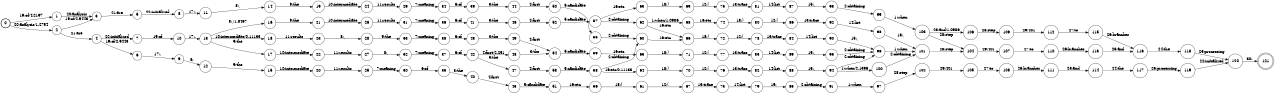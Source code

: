 digraph FST {
rankdir = LR;
size = "8.5,11";
label = "";
center = 1;
orientation = Portrait;
ranksep = "0.4";
nodesep = "0.25";
0 [label = "0", shape = circle, style = bold, fontsize = 14]
	0 -> 1 [label = "19:of/4.2197", fontsize = 14];
	0 -> 2 [label = "20:analysis/1.2754", fontsize = 14];
1 [label = "1", shape = circle, style = solid, fontsize = 14]
	1 -> 3 [label = "20:analysis", fontsize = 14];
2 [label = "2", shape = circle, style = solid, fontsize = 14]
	2 -> 3 [label = "19:of/2.9443", fontsize = 14];
	2 -> 4 [label = "21:are", fontsize = 14];
3 [label = "3", shape = circle, style = solid, fontsize = 14]
	3 -> 5 [label = "21:are", fontsize = 14];
4 [label = "4", shape = circle, style = solid, fontsize = 14]
	4 -> 6 [label = "19:of/2.9443", fontsize = 14];
	4 -> 7 [label = "22:initialized", fontsize = 14];
5 [label = "5", shape = circle, style = solid, fontsize = 14]
	5 -> 8 [label = "22:initialized", fontsize = 14];
6 [label = "6", shape = circle, style = solid, fontsize = 14]
	6 -> 9 [label = "17:.", fontsize = 14];
7 [label = "7", shape = circle, style = solid, fontsize = 14]
	7 -> 10 [label = "19:of", fontsize = 14];
8 [label = "8", shape = circle, style = solid, fontsize = 14]
	8 -> 11 [label = "17:.", fontsize = 14];
9 [label = "9", shape = circle, style = solid, fontsize = 14]
	9 -> 12 [label = "8:,", fontsize = 14];
10 [label = "10", shape = circle, style = solid, fontsize = 14]
	10 -> 13 [label = "17:.", fontsize = 14];
11 [label = "11", shape = circle, style = solid, fontsize = 14]
	11 -> 14 [label = "8:,", fontsize = 14];
12 [label = "12", shape = circle, style = solid, fontsize = 14]
	12 -> 15 [label = "9:the", fontsize = 14];
13 [label = "13", shape = circle, style = solid, fontsize = 14]
	13 -> 16 [label = "8:,/1.8457", fontsize = 14];
	13 -> 17 [label = "9:the", fontsize = 14];
	13 -> 18 [label = "10:intermediate/0.11133", fontsize = 14];
14 [label = "14", shape = circle, style = solid, fontsize = 14]
	14 -> 19 [label = "9:the", fontsize = 14];
15 [label = "15", shape = circle, style = solid, fontsize = 14]
	15 -> 20 [label = "10:intermediate", fontsize = 14];
16 [label = "16", shape = circle, style = solid, fontsize = 14]
	16 -> 21 [label = "9:the", fontsize = 14];
17 [label = "17", shape = circle, style = solid, fontsize = 14]
	17 -> 22 [label = "10:intermediate", fontsize = 14];
18 [label = "18", shape = circle, style = solid, fontsize = 14]
	18 -> 23 [label = "11:results", fontsize = 14];
19 [label = "19", shape = circle, style = solid, fontsize = 14]
	19 -> 24 [label = "10:intermediate", fontsize = 14];
20 [label = "20", shape = circle, style = solid, fontsize = 14]
	20 -> 25 [label = "11:results", fontsize = 14];
21 [label = "21", shape = circle, style = solid, fontsize = 14]
	21 -> 26 [label = "10:intermediate", fontsize = 14];
22 [label = "22", shape = circle, style = solid, fontsize = 14]
	22 -> 27 [label = "11:results", fontsize = 14];
23 [label = "23", shape = circle, style = solid, fontsize = 14]
	23 -> 28 [label = "8:,", fontsize = 14];
24 [label = "24", shape = circle, style = solid, fontsize = 14]
	24 -> 29 [label = "11:results", fontsize = 14];
25 [label = "25", shape = circle, style = solid, fontsize = 14]
	25 -> 30 [label = "7:meaning", fontsize = 14];
26 [label = "26", shape = circle, style = solid, fontsize = 14]
	26 -> 31 [label = "11:results", fontsize = 14];
27 [label = "27", shape = circle, style = solid, fontsize = 14]
	27 -> 32 [label = "8:,", fontsize = 14];
28 [label = "28", shape = circle, style = solid, fontsize = 14]
	28 -> 33 [label = "9:the", fontsize = 14];
29 [label = "29", shape = circle, style = solid, fontsize = 14]
	29 -> 34 [label = "7:meaning", fontsize = 14];
30 [label = "30", shape = circle, style = solid, fontsize = 14]
	30 -> 35 [label = "6:of", fontsize = 14];
31 [label = "31", shape = circle, style = solid, fontsize = 14]
	31 -> 36 [label = "7:meaning", fontsize = 14];
32 [label = "32", shape = circle, style = solid, fontsize = 14]
	32 -> 37 [label = "7:meaning", fontsize = 14];
33 [label = "33", shape = circle, style = solid, fontsize = 14]
	33 -> 38 [label = "7:meaning", fontsize = 14];
34 [label = "34", shape = circle, style = solid, fontsize = 14]
	34 -> 39 [label = "6:of", fontsize = 14];
35 [label = "35", shape = circle, style = solid, fontsize = 14]
	35 -> 40 [label = "3:the", fontsize = 14];
36 [label = "36", shape = circle, style = solid, fontsize = 14]
	36 -> 41 [label = "6:of", fontsize = 14];
37 [label = "37", shape = circle, style = solid, fontsize = 14]
	37 -> 42 [label = "6:of", fontsize = 14];
38 [label = "38", shape = circle, style = solid, fontsize = 14]
	38 -> 43 [label = "6:of", fontsize = 14];
39 [label = "39", shape = circle, style = solid, fontsize = 14]
	39 -> 44 [label = "3:the", fontsize = 14];
40 [label = "40", shape = circle, style = solid, fontsize = 14]
	40 -> 45 [label = "4:first", fontsize = 14];
41 [label = "41", shape = circle, style = solid, fontsize = 14]
	41 -> 46 [label = "3:the", fontsize = 14];
42 [label = "42", shape = circle, style = solid, fontsize = 14]
	42 -> 48 [label = "4:first/2.251", fontsize = 14];
	42 -> 47 [label = "3:the", fontsize = 14];
43 [label = "43", shape = circle, style = solid, fontsize = 14]
	43 -> 49 [label = "3:the", fontsize = 14];
44 [label = "44", shape = circle, style = solid, fontsize = 14]
	44 -> 50 [label = "4:first", fontsize = 14];
45 [label = "45", shape = circle, style = solid, fontsize = 14]
	45 -> 51 [label = "5:candidate", fontsize = 14];
46 [label = "46", shape = circle, style = solid, fontsize = 14]
	46 -> 52 [label = "4:first", fontsize = 14];
47 [label = "47", shape = circle, style = solid, fontsize = 14]
	47 -> 53 [label = "4:first", fontsize = 14];
48 [label = "48", shape = circle, style = solid, fontsize = 14]
	48 -> 54 [label = "3:the", fontsize = 14];
49 [label = "49", shape = circle, style = solid, fontsize = 14]
	49 -> 54 [label = "4:first", fontsize = 14];
50 [label = "50", shape = circle, style = solid, fontsize = 14]
	50 -> 55 [label = "5:candidate", fontsize = 14];
51 [label = "51", shape = circle, style = solid, fontsize = 14]
	51 -> 56 [label = "16:etc", fontsize = 14];
52 [label = "52", shape = circle, style = solid, fontsize = 14]
	52 -> 57 [label = "5:candidate", fontsize = 14];
53 [label = "53", shape = circle, style = solid, fontsize = 14]
	53 -> 58 [label = "5:candidate", fontsize = 14];
54 [label = "54", shape = circle, style = solid, fontsize = 14]
	54 -> 59 [label = "5:candidate", fontsize = 14];
55 [label = "55", shape = circle, style = solid, fontsize = 14]
	55 -> 60 [label = "2:obtaining", fontsize = 14];
56 [label = "56", shape = circle, style = solid, fontsize = 14]
	56 -> 61 [label = "18:)", fontsize = 14];
57 [label = "57", shape = circle, style = solid, fontsize = 14]
	57 -> 62 [label = "2:obtaining", fontsize = 14];
	57 -> 63 [label = "16:etc", fontsize = 14];
58 [label = "58", shape = circle, style = solid, fontsize = 14]
	58 -> 60 [label = "2:obtaining", fontsize = 14];
	58 -> 64 [label = "16:etc/0.11133", fontsize = 14];
59 [label = "59", shape = circle, style = solid, fontsize = 14]
	59 -> 65 [label = "16:etc", fontsize = 14];
60 [label = "60", shape = circle, style = solid, fontsize = 14]
	60 -> 66 [label = "16:etc", fontsize = 14];
61 [label = "61", shape = circle, style = solid, fontsize = 14]
	61 -> 67 [label = "12:(", fontsize = 14];
62 [label = "62", shape = circle, style = solid, fontsize = 14]
	62 -> 68 [label = "1:when/1.0986", fontsize = 14];
	62 -> 66 [label = "16:etc", fontsize = 14];
63 [label = "63", shape = circle, style = solid, fontsize = 14]
	63 -> 69 [label = "18:)", fontsize = 14];
64 [label = "64", shape = circle, style = solid, fontsize = 14]
	64 -> 70 [label = "18:)", fontsize = 14];
65 [label = "65", shape = circle, style = solid, fontsize = 14]
	65 -> 71 [label = "18:)", fontsize = 14];
66 [label = "66", shape = circle, style = solid, fontsize = 14]
	66 -> 72 [label = "18:)", fontsize = 14];
67 [label = "67", shape = circle, style = solid, fontsize = 14]
	67 -> 73 [label = "13:trace", fontsize = 14];
68 [label = "68", shape = circle, style = solid, fontsize = 14]
	68 -> 74 [label = "16:etc", fontsize = 14];
69 [label = "69", shape = circle, style = solid, fontsize = 14]
	69 -> 75 [label = "12:(", fontsize = 14];
70 [label = "70", shape = circle, style = solid, fontsize = 14]
	70 -> 76 [label = "12:(", fontsize = 14];
71 [label = "71", shape = circle, style = solid, fontsize = 14]
	71 -> 77 [label = "12:(", fontsize = 14];
72 [label = "72", shape = circle, style = solid, fontsize = 14]
	72 -> 78 [label = "12:(", fontsize = 14];
73 [label = "73", shape = circle, style = solid, fontsize = 14]
	73 -> 79 [label = "14:list", fontsize = 14];
74 [label = "74", shape = circle, style = solid, fontsize = 14]
	74 -> 80 [label = "18:)", fontsize = 14];
75 [label = "75", shape = circle, style = solid, fontsize = 14]
	75 -> 81 [label = "13:trace", fontsize = 14];
76 [label = "76", shape = circle, style = solid, fontsize = 14]
	76 -> 82 [label = "13:trace", fontsize = 14];
77 [label = "77", shape = circle, style = solid, fontsize = 14]
	77 -> 83 [label = "13:trace", fontsize = 14];
78 [label = "78", shape = circle, style = solid, fontsize = 14]
	78 -> 84 [label = "13:trace", fontsize = 14];
79 [label = "79", shape = circle, style = solid, fontsize = 14]
	79 -> 85 [label = "15:,", fontsize = 14];
80 [label = "80", shape = circle, style = solid, fontsize = 14]
	80 -> 86 [label = "12:(", fontsize = 14];
81 [label = "81", shape = circle, style = solid, fontsize = 14]
	81 -> 87 [label = "14:list", fontsize = 14];
82 [label = "82", shape = circle, style = solid, fontsize = 14]
	82 -> 88 [label = "14:list", fontsize = 14];
83 [label = "83", shape = circle, style = solid, fontsize = 14]
	83 -> 89 [label = "14:list", fontsize = 14];
84 [label = "84", shape = circle, style = solid, fontsize = 14]
	84 -> 90 [label = "14:list", fontsize = 14];
85 [label = "85", shape = circle, style = solid, fontsize = 14]
	85 -> 91 [label = "2:obtaining", fontsize = 14];
86 [label = "86", shape = circle, style = solid, fontsize = 14]
	86 -> 92 [label = "13:trace", fontsize = 14];
87 [label = "87", shape = circle, style = solid, fontsize = 14]
	87 -> 93 [label = "15:,", fontsize = 14];
88 [label = "88", shape = circle, style = solid, fontsize = 14]
	88 -> 94 [label = "15:,", fontsize = 14];
89 [label = "89", shape = circle, style = solid, fontsize = 14]
	89 -> 95 [label = "15:,", fontsize = 14];
90 [label = "90", shape = circle, style = solid, fontsize = 14]
	90 -> 96 [label = "15:,", fontsize = 14];
91 [label = "91", shape = circle, style = solid, fontsize = 14]
	91 -> 97 [label = "1:when", fontsize = 14];
92 [label = "92", shape = circle, style = solid, fontsize = 14]
	92 -> 98 [label = "14:list", fontsize = 14];
93 [label = "93", shape = circle, style = solid, fontsize = 14]
	93 -> 99 [label = "2:obtaining", fontsize = 14];
94 [label = "94", shape = circle, style = solid, fontsize = 14]
	94 -> 100 [label = "1:when/2.1396", fontsize = 14];
	94 -> 96 [label = "2:obtaining", fontsize = 14];
95 [label = "95", shape = circle, style = solid, fontsize = 14]
	95 -> 96 [label = "2:obtaining", fontsize = 14];
96 [label = "96", shape = circle, style = solid, fontsize = 14]
	96 -> 101 [label = "1:when", fontsize = 14];
97 [label = "97", shape = circle, style = solid, fontsize = 14]
	97 -> 102 [label = "28:step", fontsize = 14];
98 [label = "98", shape = circle, style = solid, fontsize = 14]
	98 -> 101 [label = "15:,", fontsize = 14];
99 [label = "99", shape = circle, style = solid, fontsize = 14]
	99 -> 103 [label = "1:when", fontsize = 14];
100 [label = "100", shape = circle, style = solid, fontsize = 14]
	100 -> 101 [label = "2:obtaining", fontsize = 14];
101 [label = "101", shape = circle, style = solid, fontsize = 14]
	101 -> 104 [label = "28:step", fontsize = 14];
102 [label = "102", shape = circle, style = solid, fontsize = 14]
	102 -> 105 [label = "29:401", fontsize = 14];
103 [label = "103", shape = circle, style = solid, fontsize = 14]
	103 -> 106 [label = "23:and/1.0986", fontsize = 14];
	103 -> 104 [label = "28:step", fontsize = 14];
104 [label = "104", shape = circle, style = solid, fontsize = 14]
	104 -> 107 [label = "29:401", fontsize = 14];
105 [label = "105", shape = circle, style = solid, fontsize = 14]
	105 -> 108 [label = "27:to", fontsize = 14];
106 [label = "106", shape = circle, style = solid, fontsize = 14]
	106 -> 109 [label = "28:step", fontsize = 14];
107 [label = "107", shape = circle, style = solid, fontsize = 14]
	107 -> 110 [label = "27:to", fontsize = 14];
108 [label = "108", shape = circle, style = solid, fontsize = 14]
	108 -> 111 [label = "26:branches", fontsize = 14];
109 [label = "109", shape = circle, style = solid, fontsize = 14]
	109 -> 112 [label = "29:401", fontsize = 14];
110 [label = "110", shape = circle, style = solid, fontsize = 14]
	110 -> 113 [label = "26:branches", fontsize = 14];
111 [label = "111", shape = circle, style = solid, fontsize = 14]
	111 -> 114 [label = "23:and", fontsize = 14];
112 [label = "112", shape = circle, style = solid, fontsize = 14]
	112 -> 115 [label = "27:to", fontsize = 14];
113 [label = "113", shape = circle, style = solid, fontsize = 14]
	113 -> 116 [label = "23:and", fontsize = 14];
114 [label = "114", shape = circle, style = solid, fontsize = 14]
	114 -> 117 [label = "24:the", fontsize = 14];
115 [label = "115", shape = circle, style = solid, fontsize = 14]
	115 -> 116 [label = "26:branches", fontsize = 14];
116 [label = "116", shape = circle, style = solid, fontsize = 14]
	116 -> 118 [label = "24:the", fontsize = 14];
117 [label = "117", shape = circle, style = solid, fontsize = 14]
	117 -> 119 [label = "25:processing", fontsize = 14];
118 [label = "118", shape = circle, style = solid, fontsize = 14]
	118 -> 120 [label = "25:processing", fontsize = 14];
119 [label = "119", shape = circle, style = solid, fontsize = 14]
	119 -> 120 [label = "22:initialized", fontsize = 14];
120 [label = "120", shape = circle, style = solid, fontsize = 14]
	120 -> 121 [label = "30:.", fontsize = 14];
121 [label = "121", shape = doublecircle, style = solid, fontsize = 14]
}
